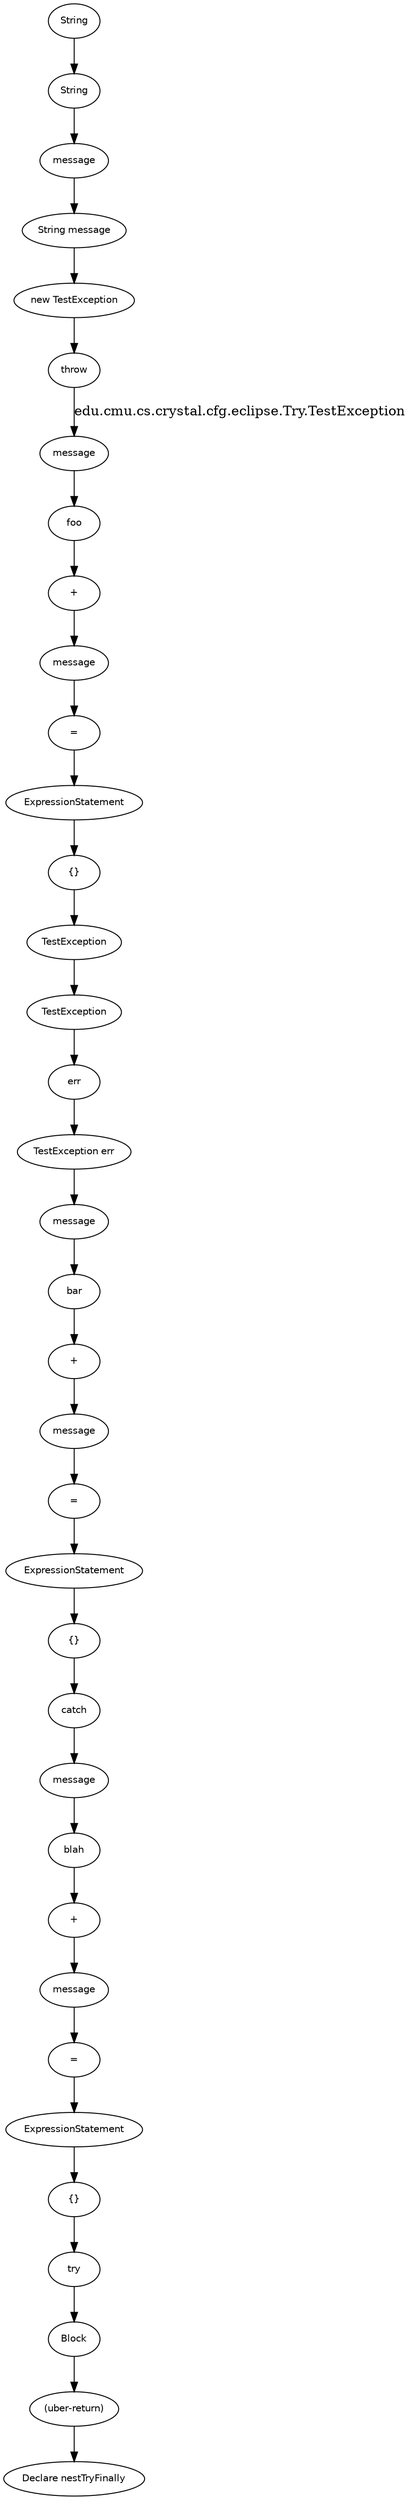 digraph nestTryFinally {
  26 [
    label = bar,
    fontname = Helvetica,
    fontsize = 10
  ];
  25 [
    label = message,
    fontname = Helvetica,
    fontsize = 10
  ];
  24 [
    label = "+",
    fontname = Helvetica,
    fontsize = 10
  ];
  23 [
    label = message,
    fontname = Helvetica,
    fontsize = 10
  ];
  22 [
    label = "=",
    fontname = Helvetica,
    fontsize = 10
  ];
  21 [
    label = ExpressionStatement,
    fontname = Helvetica,
    fontsize = 10
  ];
  20 [
    label = "{}",
    fontname = Helvetica,
    fontsize = 10
  ];
  9 [
    label = ExpressionStatement,
    fontname = Helvetica,
    fontsize = 10
  ];
  8 [
    label = "{}",
    fontname = Helvetica,
    fontsize = 10
  ];
  19 [
    label = err,
    fontname = Helvetica,
    fontsize = 10
  ];
  7 [
    label = try,
    fontname = Helvetica,
    fontsize = 10
  ];
  18 [
    label = TestException,
    fontname = Helvetica,
    fontsize = 10
  ];
  6 [
    label = message,
    fontname = Helvetica,
    fontsize = 10
  ];
  17 [
    label = TestException,
    fontname = Helvetica,
    fontsize = 10
  ];
  5 [
    label = String,
    fontname = Helvetica,
    fontsize = 10
  ];
  16 [
    label = "TestException err",
    fontname = Helvetica,
    fontsize = 10
  ];
  48 [
    label = Block,
    fontname = Helvetica,
    fontsize = 10
  ];
  4 [
    label = String,
    fontname = Helvetica,
    fontsize = 10
  ];
  15 [
    label = catch,
    fontname = Helvetica,
    fontsize = 10
  ];
  47 [
    label = "{}",
    fontname = Helvetica,
    fontsize = 10
  ];
  3 [
    label = "String message",
    fontname = Helvetica,
    fontsize = 10
  ];
  14 [
    label = blah,
    fontname = Helvetica,
    fontsize = 10
  ];
  46 [
    label = ExpressionStatement,
    fontname = Helvetica,
    fontsize = 10
  ];
  2 [
    label = "(uber-return)",
    fontname = Helvetica,
    fontsize = 10
  ];
  13 [
    label = message,
    fontname = Helvetica,
    fontsize = 10
  ];
  45 [
    label = "=",
    fontname = Helvetica,
    fontsize = 10
  ];
  12 [
    label = "+",
    fontname = Helvetica,
    fontsize = 10
  ];
  44 [
    label = message,
    fontname = Helvetica,
    fontsize = 10
  ];
  0 [
    label = "Declare nestTryFinally",
    fontname = Helvetica,
    fontsize = 10
  ];
  11 [
    label = message,
    fontname = Helvetica,
    fontsize = 10
  ];
  43 [
    label = "+",
    fontname = Helvetica,
    fontsize = 10
  ];
  10 [
    label = "=",
    fontname = Helvetica,
    fontsize = 10
  ];
  42 [
    label = foo,
    fontname = Helvetica,
    fontsize = 10
  ];
  41 [
    label = message,
    fontname = Helvetica,
    fontsize = 10
  ];
  38 [
    label = "new TestException",
    fontname = Helvetica,
    fontsize = 10
  ];
  37 [
    label = throw,
    fontname = Helvetica,
    fontsize = 10
  ];
  45 -> 46 [
    label = ""
  ];
  2 -> 0 [
    label = ""
  ];
  20 -> 15 [
    label = ""
  ];
  44 -> 45 [
    label = ""
  ];
  48 -> 2 [
    label = ""
  ];
  21 -> 20 [
    label = ""
  ];
  43 -> 44 [
    label = ""
  ];
  7 -> 48 [
    label = ""
  ];
  22 -> 21 [
    label = ""
  ];
  8 -> 7 [
    label = ""
  ];
  23 -> 22 [
    label = ""
  ];
  4 -> 6 [
    label = ""
  ];
  5 -> 4 [
    label = ""
  ];
  17 -> 19 [
    label = ""
  ];
  18 -> 17 [
    label = ""
  ];
  47 -> 18 [
    label = ""
  ];
  46 -> 47 [
    label = ""
  ];
  12 -> 11 [
    label = ""
  ];
  16 -> 25 [
    label = ""
  ];
  15 -> 13 [
    label = ""
  ];
  14 -> 12 [
    label = ""
  ];
  19 -> 16 [
    label = ""
  ];
  13 -> 14 [
    label = ""
  ];
  38 -> 37 [
    label = ""
  ];
  3 -> 38 [
    label = ""
  ];
  6 -> 3 [
    label = ""
  ];
  42 -> 43 [
    label = ""
  ];
  41 -> 42 [
    label = ""
  ];
  9 -> 8 [
    label = ""
  ];
  24 -> 23 [
    label = ""
  ];
  37 -> 41 [
    label = "edu.cmu.cs.crystal.cfg.eclipse.Try.TestException"
  ];
  10 -> 9 [
    label = ""
  ];
  26 -> 24 [
    label = ""
  ];
  11 -> 10 [
    label = ""
  ];
  25 -> 26 [
    label = ""
  ];
}
